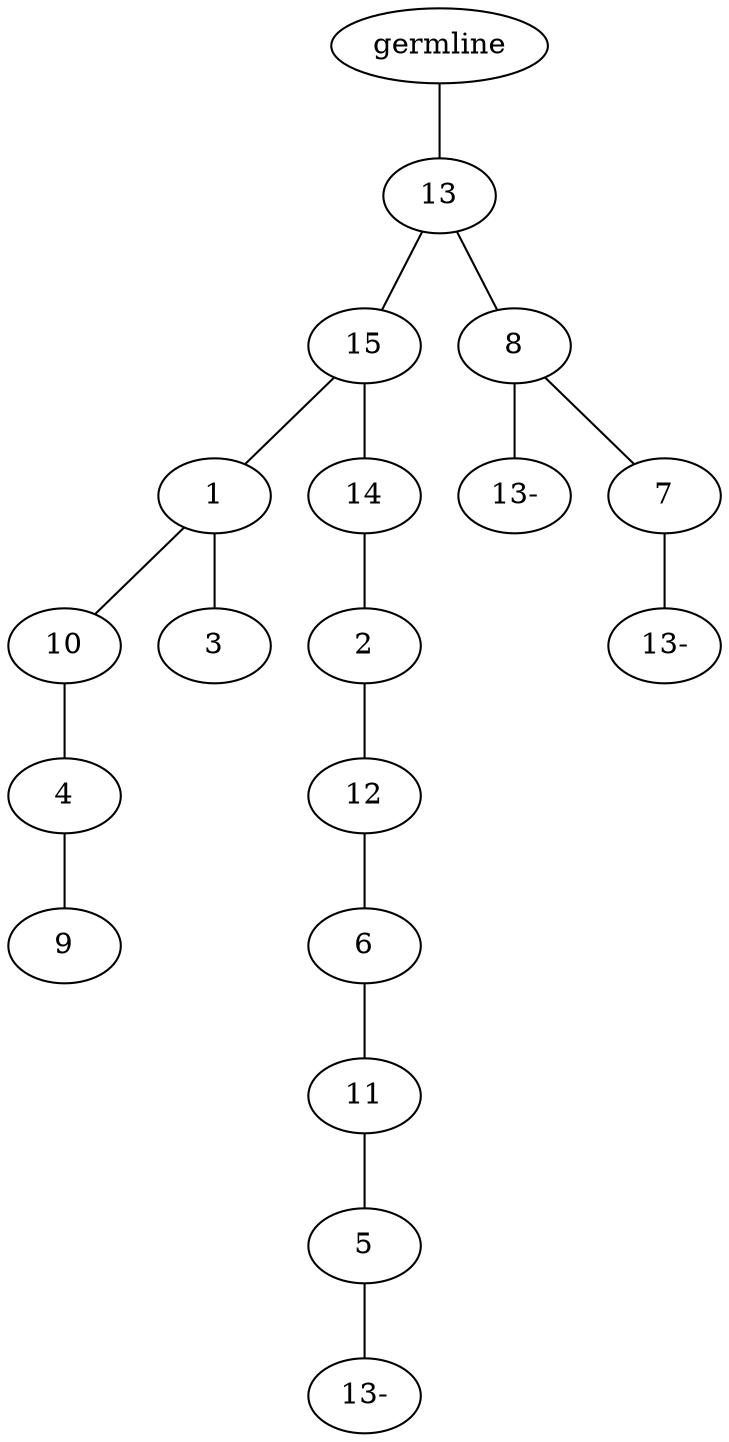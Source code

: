 graph tree {
    "140163701463984" [label="germline"];
    "140163701642768" [label="13"];
    "140163701642912" [label="15"];
    "140163701642720" [label="1"];
    "140163701643152" [label="10"];
    "140163701643632" [label="4"];
    "140163701643920" [label="9"];
    "140163701644160" [label="3"];
    "140163701644736" [label="14"];
    "140163701643728" [label="2"];
    "140163701644016" [label="12"];
    "140163701644592" [label="6"];
    "140163701644928" [label="11"];
    "140163701464992" [label="5"];
    "140163701641664" [label="13-"];
    "140163701644400" [label="8"];
    "140163701643872" [label="13-"];
    "140163701644352" [label="7"];
    "140163701645168" [label="13-"];
    "140163701463984" -- "140163701642768";
    "140163701642768" -- "140163701642912";
    "140163701642768" -- "140163701644400";
    "140163701642912" -- "140163701642720";
    "140163701642912" -- "140163701644736";
    "140163701642720" -- "140163701643152";
    "140163701642720" -- "140163701644160";
    "140163701643152" -- "140163701643632";
    "140163701643632" -- "140163701643920";
    "140163701644736" -- "140163701643728";
    "140163701643728" -- "140163701644016";
    "140163701644016" -- "140163701644592";
    "140163701644592" -- "140163701644928";
    "140163701644928" -- "140163701464992";
    "140163701464992" -- "140163701641664";
    "140163701644400" -- "140163701643872";
    "140163701644400" -- "140163701644352";
    "140163701644352" -- "140163701645168";
}
